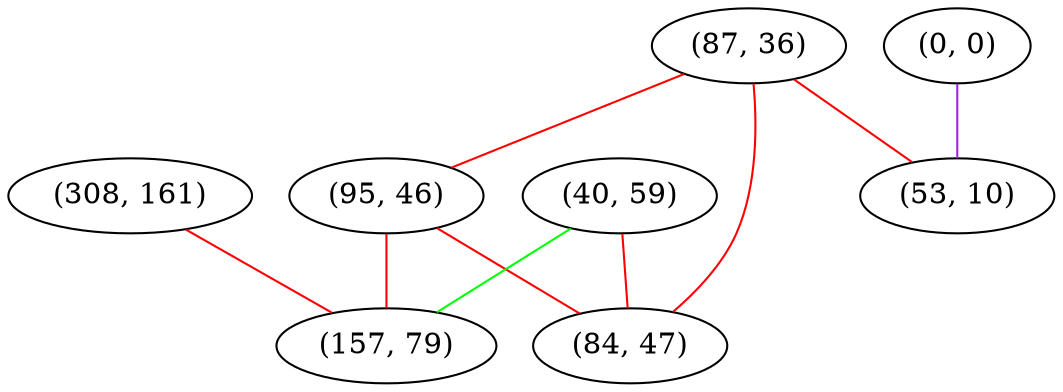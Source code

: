 graph "" {
"(87, 36)";
"(0, 0)";
"(95, 46)";
"(308, 161)";
"(53, 10)";
"(40, 59)";
"(157, 79)";
"(84, 47)";
"(87, 36)" -- "(84, 47)"  [color=red, key=0, weight=1];
"(87, 36)" -- "(53, 10)"  [color=red, key=0, weight=1];
"(87, 36)" -- "(95, 46)"  [color=red, key=0, weight=1];
"(0, 0)" -- "(53, 10)"  [color=purple, key=0, weight=4];
"(95, 46)" -- "(84, 47)"  [color=red, key=0, weight=1];
"(95, 46)" -- "(157, 79)"  [color=red, key=0, weight=1];
"(308, 161)" -- "(157, 79)"  [color=red, key=0, weight=1];
"(40, 59)" -- "(84, 47)"  [color=red, key=0, weight=1];
"(40, 59)" -- "(157, 79)"  [color=green, key=0, weight=2];
}
